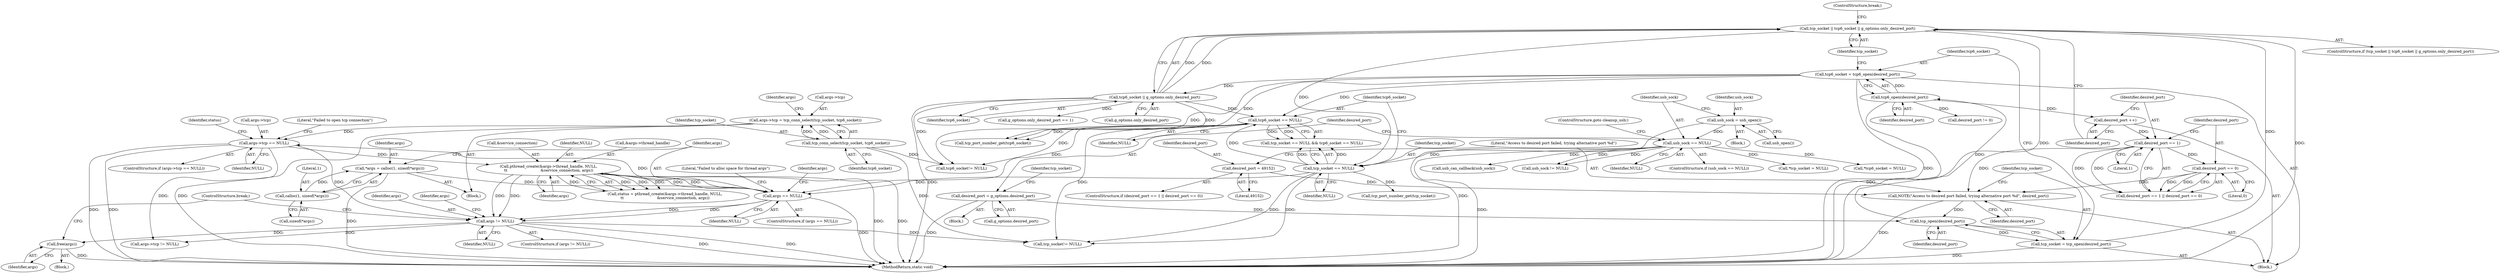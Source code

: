 digraph "0_ippusbxd_46844402bca7a38fc224483ba6f0a93c4613203f@API" {
"1000327" [label="(Call,free(args))"];
"1000313" [label="(Call,args != NULL)"];
"1000262" [label="(Call,args == NULL)"];
"1000254" [label="(Call,*args = calloc(1, sizeof(*args)))"];
"1000256" [label="(Call,calloc(1, sizeof(*args)))"];
"1000294" [label="(Call,pthread_create(&args->thread_handle, NULL,\n\t\t                            &service_connection, args))"];
"1000282" [label="(Call,args->tcp == NULL)"];
"1000274" [label="(Call,args->tcp = tcp_conn_select(tcp_socket, tcp6_socket))"];
"1000278" [label="(Call,tcp_conn_select(tcp_socket, tcp6_socket))"];
"1000178" [label="(Call,tcp6_socket == NULL)"];
"1000151" [label="(Call,tcp6_socket || g_options.only_desired_port)"];
"1000144" [label="(Call,tcp6_socket = tcp6_open(desired_port))"];
"1000146" [label="(Call,tcp6_open(desired_port))"];
"1000142" [label="(Call,tcp_open(desired_port))"];
"1000125" [label="(Call,desired_port = g_options.desired_port)"];
"1000170" [label="(Call,NOTE(\"Access to desired port failed, trying alternative port %d\", desired_port))"];
"1000167" [label="(Call,desired_port = 49152)"];
"1000161" [label="(Call,desired_port == 1)"];
"1000157" [label="(Call,desired_port ++)"];
"1000164" [label="(Call,desired_port == 0)"];
"1000175" [label="(Call,tcp_socket == NULL)"];
"1000149" [label="(Call,tcp_socket || tcp6_socket || g_options.only_desired_port)"];
"1000140" [label="(Call,tcp_socket = tcp_open(desired_port))"];
"1000116" [label="(Call,usb_sock == NULL)"];
"1000112" [label="(Call,usb_sock = usb_open())"];
"1000351" [label="(MethodReturn,static void)"];
"1000171" [label="(Literal,\"Access to desired port failed, trying alternative port %d\")"];
"1000141" [label="(Identifier,tcp_socket)"];
"1000160" [label="(Call,desired_port == 1 || desired_port == 0)"];
"1000162" [label="(Identifier,desired_port)"];
"1000295" [label="(Call,&args->thread_handle)"];
"1000156" [label="(ControlStructure,break;)"];
"1000327" [label="(Call,free(args))"];
"1000165" [label="(Identifier,desired_port)"];
"1000152" [label="(Identifier,tcp6_socket)"];
"1000254" [label="(Call,*args = calloc(1, sizeof(*args)))"];
"1000302" [label="(Identifier,args)"];
"1000300" [label="(Call,&service_connection)"];
"1000157" [label="(Call,desired_port ++)"];
"1000139" [label="(Block,)"];
"1000159" [label="(ControlStructure,if (desired_port == 1 || desired_port == 0))"];
"1000262" [label="(Call,args == NULL)"];
"1000255" [label="(Identifier,args)"];
"1000200" [label="(Call,g_options.only_desired_port == 1)"];
"1000187" [label="(Call,tcp_port_number_get(tcp_socket))"];
"1000267" [label="(Literal,\"Failed to alloc space for thread args\")"];
"1000338" [label="(Call,tcp6_socket!= NULL)"];
"1000328" [label="(Identifier,args)"];
"1000314" [label="(Identifier,args)"];
"1000140" [label="(Call,tcp_socket = tcp_open(desired_port))"];
"1000172" [label="(Identifier,desired_port)"];
"1000103" [label="(Block,)"];
"1000320" [label="(Identifier,args)"];
"1000281" [label="(ControlStructure,if (args->tcp == NULL))"];
"1000117" [label="(Identifier,usb_sock)"];
"1000168" [label="(Identifier,desired_port)"];
"1000274" [label="(Call,args->tcp = tcp_conn_select(tcp_socket, tcp6_socket))"];
"1000174" [label="(Call,tcp_socket == NULL && tcp6_socket == NULL)"];
"1000318" [label="(Call,args->tcp != NULL)"];
"1000261" [label="(ControlStructure,if (args == NULL))"];
"1000176" [label="(Identifier,tcp_socket)"];
"1000258" [label="(Call,sizeof(*args))"];
"1000147" [label="(Identifier,desired_port)"];
"1000146" [label="(Call,tcp6_open(desired_port))"];
"1000127" [label="(Call,g_options.desired_port)"];
"1000175" [label="(Call,tcp_socket == NULL)"];
"1000178" [label="(Call,tcp6_socket == NULL)"];
"1000292" [label="(Call,status = pthread_create(&args->thread_handle, NULL,\n\t\t                            &service_connection, args))"];
"1000275" [label="(Call,args->tcp)"];
"1000284" [label="(Identifier,args)"];
"1000170" [label="(Call,NOTE(\"Access to desired port failed, trying alternative port %d\", desired_port))"];
"1000161" [label="(Call,desired_port == 1)"];
"1000143" [label="(Identifier,desired_port)"];
"1000115" [label="(ControlStructure,if (usb_sock == NULL))"];
"1000286" [label="(Identifier,NULL)"];
"1000166" [label="(Literal,0)"];
"1000299" [label="(Identifier,NULL)"];
"1000113" [label="(Identifier,usb_sock)"];
"1000315" [label="(Identifier,NULL)"];
"1000169" [label="(Literal,49152)"];
"1000280" [label="(Identifier,tcp6_socket)"];
"1000196" [label="(Call,desired_port != 0)"];
"1000144" [label="(Call,tcp6_socket = tcp6_open(desired_port))"];
"1000150" [label="(Identifier,tcp_socket)"];
"1000316" [label="(Block,)"];
"1000252" [label="(Block,)"];
"1000283" [label="(Call,args->tcp)"];
"1000289" [label="(Literal,\"Failed to open tcp connection\")"];
"1000151" [label="(Call,tcp6_socket || g_options.only_desired_port)"];
"1000126" [label="(Identifier,desired_port)"];
"1000153" [label="(Call,g_options.only_desired_port)"];
"1000294" [label="(Call,pthread_create(&args->thread_handle, NULL,\n\t\t                            &service_connection, args))"];
"1000164" [label="(Call,desired_port == 0)"];
"1000332" [label="(Call,tcp_socket!= NULL)"];
"1000192" [label="(Call,tcp_port_number_get(tcp6_socket))"];
"1000177" [label="(Identifier,NULL)"];
"1000112" [label="(Call,usb_sock = usb_open())"];
"1000257" [label="(Literal,1)"];
"1000131" [label="(Call,*tcp_socket = NULL)"];
"1000132" [label="(Identifier,tcp_socket)"];
"1000278" [label="(Call,tcp_conn_select(tcp_socket, tcp6_socket))"];
"1000148" [label="(ControlStructure,if (tcp_socket || tcp6_socket || g_options.only_desired_port))"];
"1000179" [label="(Identifier,tcp6_socket)"];
"1000279" [label="(Identifier,tcp_socket)"];
"1000256" [label="(Call,calloc(1, sizeof(*args)))"];
"1000271" [label="(Identifier,args)"];
"1000111" [label="(Block,)"];
"1000145" [label="(Identifier,tcp6_socket)"];
"1000142" [label="(Call,tcp_open(desired_port))"];
"1000135" [label="(Call,*tcp6_socket = NULL)"];
"1000312" [label="(ControlStructure,if (args != NULL))"];
"1000149" [label="(Call,tcp_socket || tcp6_socket || g_options.only_desired_port)"];
"1000167" [label="(Call,desired_port = 49152)"];
"1000329" [label="(ControlStructure,break;)"];
"1000180" [label="(Identifier,NULL)"];
"1000118" [label="(Identifier,NULL)"];
"1000119" [label="(ControlStructure,goto cleanup_usb;)"];
"1000282" [label="(Call,args->tcp == NULL)"];
"1000125" [label="(Call,desired_port = g_options.desired_port)"];
"1000114" [label="(Call,usb_open())"];
"1000264" [label="(Identifier,NULL)"];
"1000163" [label="(Literal,1)"];
"1000313" [label="(Call,args != NULL)"];
"1000293" [label="(Identifier,status)"];
"1000247" [label="(Call,usb_can_callback(usb_sock))"];
"1000345" [label="(Call,usb_sock != NULL)"];
"1000116" [label="(Call,usb_sock == NULL)"];
"1000263" [label="(Identifier,args)"];
"1000158" [label="(Identifier,desired_port)"];
"1000327" -> "1000316"  [label="AST: "];
"1000327" -> "1000328"  [label="CFG: "];
"1000328" -> "1000327"  [label="AST: "];
"1000329" -> "1000327"  [label="CFG: "];
"1000327" -> "1000351"  [label="DDG: "];
"1000313" -> "1000327"  [label="DDG: "];
"1000313" -> "1000312"  [label="AST: "];
"1000313" -> "1000315"  [label="CFG: "];
"1000314" -> "1000313"  [label="AST: "];
"1000315" -> "1000313"  [label="AST: "];
"1000320" -> "1000313"  [label="CFG: "];
"1000329" -> "1000313"  [label="CFG: "];
"1000313" -> "1000351"  [label="DDG: "];
"1000313" -> "1000351"  [label="DDG: "];
"1000262" -> "1000313"  [label="DDG: "];
"1000262" -> "1000313"  [label="DDG: "];
"1000294" -> "1000313"  [label="DDG: "];
"1000294" -> "1000313"  [label="DDG: "];
"1000282" -> "1000313"  [label="DDG: "];
"1000313" -> "1000318"  [label="DDG: "];
"1000313" -> "1000332"  [label="DDG: "];
"1000262" -> "1000261"  [label="AST: "];
"1000262" -> "1000264"  [label="CFG: "];
"1000263" -> "1000262"  [label="AST: "];
"1000264" -> "1000262"  [label="AST: "];
"1000267" -> "1000262"  [label="CFG: "];
"1000271" -> "1000262"  [label="CFG: "];
"1000262" -> "1000351"  [label="DDG: "];
"1000254" -> "1000262"  [label="DDG: "];
"1000294" -> "1000262"  [label="DDG: "];
"1000178" -> "1000262"  [label="DDG: "];
"1000175" -> "1000262"  [label="DDG: "];
"1000262" -> "1000282"  [label="DDG: "];
"1000262" -> "1000294"  [label="DDG: "];
"1000254" -> "1000252"  [label="AST: "];
"1000254" -> "1000256"  [label="CFG: "];
"1000255" -> "1000254"  [label="AST: "];
"1000256" -> "1000254"  [label="AST: "];
"1000263" -> "1000254"  [label="CFG: "];
"1000254" -> "1000351"  [label="DDG: "];
"1000256" -> "1000254"  [label="DDG: "];
"1000256" -> "1000258"  [label="CFG: "];
"1000257" -> "1000256"  [label="AST: "];
"1000258" -> "1000256"  [label="AST: "];
"1000294" -> "1000292"  [label="AST: "];
"1000294" -> "1000302"  [label="CFG: "];
"1000295" -> "1000294"  [label="AST: "];
"1000299" -> "1000294"  [label="AST: "];
"1000300" -> "1000294"  [label="AST: "];
"1000302" -> "1000294"  [label="AST: "];
"1000292" -> "1000294"  [label="CFG: "];
"1000294" -> "1000351"  [label="DDG: "];
"1000294" -> "1000351"  [label="DDG: "];
"1000294" -> "1000292"  [label="DDG: "];
"1000294" -> "1000292"  [label="DDG: "];
"1000294" -> "1000292"  [label="DDG: "];
"1000294" -> "1000292"  [label="DDG: "];
"1000282" -> "1000294"  [label="DDG: "];
"1000282" -> "1000281"  [label="AST: "];
"1000282" -> "1000286"  [label="CFG: "];
"1000283" -> "1000282"  [label="AST: "];
"1000286" -> "1000282"  [label="AST: "];
"1000289" -> "1000282"  [label="CFG: "];
"1000293" -> "1000282"  [label="CFG: "];
"1000282" -> "1000351"  [label="DDG: "];
"1000282" -> "1000351"  [label="DDG: "];
"1000274" -> "1000282"  [label="DDG: "];
"1000282" -> "1000318"  [label="DDG: "];
"1000274" -> "1000252"  [label="AST: "];
"1000274" -> "1000278"  [label="CFG: "];
"1000275" -> "1000274"  [label="AST: "];
"1000278" -> "1000274"  [label="AST: "];
"1000284" -> "1000274"  [label="CFG: "];
"1000274" -> "1000351"  [label="DDG: "];
"1000278" -> "1000274"  [label="DDG: "];
"1000278" -> "1000274"  [label="DDG: "];
"1000278" -> "1000280"  [label="CFG: "];
"1000279" -> "1000278"  [label="AST: "];
"1000280" -> "1000278"  [label="AST: "];
"1000278" -> "1000332"  [label="DDG: "];
"1000278" -> "1000338"  [label="DDG: "];
"1000178" -> "1000174"  [label="AST: "];
"1000178" -> "1000180"  [label="CFG: "];
"1000179" -> "1000178"  [label="AST: "];
"1000180" -> "1000178"  [label="AST: "];
"1000174" -> "1000178"  [label="CFG: "];
"1000178" -> "1000174"  [label="DDG: "];
"1000178" -> "1000174"  [label="DDG: "];
"1000151" -> "1000178"  [label="DDG: "];
"1000144" -> "1000178"  [label="DDG: "];
"1000175" -> "1000178"  [label="DDG: "];
"1000178" -> "1000192"  [label="DDG: "];
"1000178" -> "1000332"  [label="DDG: "];
"1000178" -> "1000338"  [label="DDG: "];
"1000151" -> "1000149"  [label="AST: "];
"1000151" -> "1000152"  [label="CFG: "];
"1000151" -> "1000153"  [label="CFG: "];
"1000152" -> "1000151"  [label="AST: "];
"1000153" -> "1000151"  [label="AST: "];
"1000149" -> "1000151"  [label="CFG: "];
"1000151" -> "1000351"  [label="DDG: "];
"1000151" -> "1000149"  [label="DDG: "];
"1000151" -> "1000149"  [label="DDG: "];
"1000144" -> "1000151"  [label="DDG: "];
"1000151" -> "1000192"  [label="DDG: "];
"1000151" -> "1000200"  [label="DDG: "];
"1000151" -> "1000338"  [label="DDG: "];
"1000144" -> "1000139"  [label="AST: "];
"1000144" -> "1000146"  [label="CFG: "];
"1000145" -> "1000144"  [label="AST: "];
"1000146" -> "1000144"  [label="AST: "];
"1000150" -> "1000144"  [label="CFG: "];
"1000144" -> "1000351"  [label="DDG: "];
"1000146" -> "1000144"  [label="DDG: "];
"1000144" -> "1000192"  [label="DDG: "];
"1000144" -> "1000338"  [label="DDG: "];
"1000146" -> "1000147"  [label="CFG: "];
"1000147" -> "1000146"  [label="AST: "];
"1000146" -> "1000351"  [label="DDG: "];
"1000142" -> "1000146"  [label="DDG: "];
"1000146" -> "1000157"  [label="DDG: "];
"1000146" -> "1000196"  [label="DDG: "];
"1000142" -> "1000140"  [label="AST: "];
"1000142" -> "1000143"  [label="CFG: "];
"1000143" -> "1000142"  [label="AST: "];
"1000140" -> "1000142"  [label="CFG: "];
"1000142" -> "1000140"  [label="DDG: "];
"1000125" -> "1000142"  [label="DDG: "];
"1000170" -> "1000142"  [label="DDG: "];
"1000125" -> "1000103"  [label="AST: "];
"1000125" -> "1000127"  [label="CFG: "];
"1000126" -> "1000125"  [label="AST: "];
"1000127" -> "1000125"  [label="AST: "];
"1000132" -> "1000125"  [label="CFG: "];
"1000125" -> "1000351"  [label="DDG: "];
"1000170" -> "1000139"  [label="AST: "];
"1000170" -> "1000172"  [label="CFG: "];
"1000171" -> "1000170"  [label="AST: "];
"1000172" -> "1000170"  [label="AST: "];
"1000141" -> "1000170"  [label="CFG: "];
"1000170" -> "1000351"  [label="DDG: "];
"1000167" -> "1000170"  [label="DDG: "];
"1000161" -> "1000170"  [label="DDG: "];
"1000164" -> "1000170"  [label="DDG: "];
"1000167" -> "1000159"  [label="AST: "];
"1000167" -> "1000169"  [label="CFG: "];
"1000168" -> "1000167"  [label="AST: "];
"1000169" -> "1000167"  [label="AST: "];
"1000171" -> "1000167"  [label="CFG: "];
"1000161" -> "1000160"  [label="AST: "];
"1000161" -> "1000163"  [label="CFG: "];
"1000162" -> "1000161"  [label="AST: "];
"1000163" -> "1000161"  [label="AST: "];
"1000165" -> "1000161"  [label="CFG: "];
"1000160" -> "1000161"  [label="CFG: "];
"1000161" -> "1000160"  [label="DDG: "];
"1000161" -> "1000160"  [label="DDG: "];
"1000157" -> "1000161"  [label="DDG: "];
"1000161" -> "1000164"  [label="DDG: "];
"1000157" -> "1000139"  [label="AST: "];
"1000157" -> "1000158"  [label="CFG: "];
"1000158" -> "1000157"  [label="AST: "];
"1000162" -> "1000157"  [label="CFG: "];
"1000164" -> "1000160"  [label="AST: "];
"1000164" -> "1000166"  [label="CFG: "];
"1000165" -> "1000164"  [label="AST: "];
"1000166" -> "1000164"  [label="AST: "];
"1000160" -> "1000164"  [label="CFG: "];
"1000164" -> "1000160"  [label="DDG: "];
"1000164" -> "1000160"  [label="DDG: "];
"1000175" -> "1000174"  [label="AST: "];
"1000175" -> "1000177"  [label="CFG: "];
"1000176" -> "1000175"  [label="AST: "];
"1000177" -> "1000175"  [label="AST: "];
"1000179" -> "1000175"  [label="CFG: "];
"1000174" -> "1000175"  [label="CFG: "];
"1000175" -> "1000174"  [label="DDG: "];
"1000175" -> "1000174"  [label="DDG: "];
"1000149" -> "1000175"  [label="DDG: "];
"1000116" -> "1000175"  [label="DDG: "];
"1000175" -> "1000187"  [label="DDG: "];
"1000175" -> "1000332"  [label="DDG: "];
"1000175" -> "1000332"  [label="DDG: "];
"1000149" -> "1000148"  [label="AST: "];
"1000149" -> "1000150"  [label="CFG: "];
"1000150" -> "1000149"  [label="AST: "];
"1000156" -> "1000149"  [label="CFG: "];
"1000158" -> "1000149"  [label="CFG: "];
"1000149" -> "1000351"  [label="DDG: "];
"1000149" -> "1000351"  [label="DDG: "];
"1000140" -> "1000149"  [label="DDG: "];
"1000140" -> "1000139"  [label="AST: "];
"1000141" -> "1000140"  [label="AST: "];
"1000145" -> "1000140"  [label="CFG: "];
"1000140" -> "1000351"  [label="DDG: "];
"1000116" -> "1000115"  [label="AST: "];
"1000116" -> "1000118"  [label="CFG: "];
"1000117" -> "1000116"  [label="AST: "];
"1000118" -> "1000116"  [label="AST: "];
"1000119" -> "1000116"  [label="CFG: "];
"1000126" -> "1000116"  [label="CFG: "];
"1000116" -> "1000351"  [label="DDG: "];
"1000112" -> "1000116"  [label="DDG: "];
"1000116" -> "1000131"  [label="DDG: "];
"1000116" -> "1000135"  [label="DDG: "];
"1000116" -> "1000247"  [label="DDG: "];
"1000116" -> "1000345"  [label="DDG: "];
"1000116" -> "1000345"  [label="DDG: "];
"1000112" -> "1000111"  [label="AST: "];
"1000112" -> "1000114"  [label="CFG: "];
"1000113" -> "1000112"  [label="AST: "];
"1000114" -> "1000112"  [label="AST: "];
"1000117" -> "1000112"  [label="CFG: "];
"1000112" -> "1000351"  [label="DDG: "];
}
